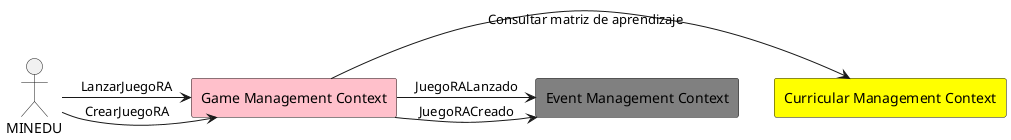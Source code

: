 @startuml
!define BoundedContext rectangle

actor MINEDU as M

BoundedContext "Game Management Context" as GameMgmt #pink
BoundedContext "Curricular Management Context" as CurricularMgmt #yellow
BoundedContext "Event Management Context" as EventMgmt #grey

M -> GameMgmt : CrearJuegoRA
GameMgmt -> CurricularMgmt : Consultar matriz de aprendizaje
GameMgmt -> EventMgmt : JuegoRACreado

M -> GameMgmt : LanzarJuegoRA
GameMgmt -> EventMgmt : JuegoRALanzado
@enduml

